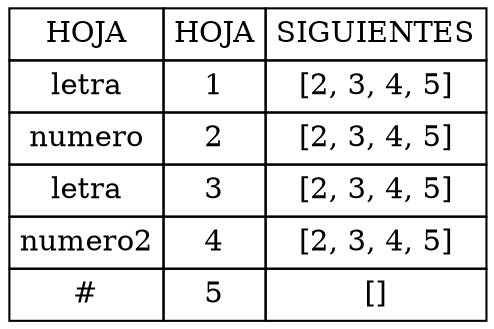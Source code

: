  digraph html {
abc [shape=none, margin=0, label=<
<TABLE BORDER="0" CELLBORDER="1" CELLSPACING="0" CELLPADDING="4"><tr><td>HOJA</td><td>HOJA</td><td>SIGUIENTES</td></tr><tr><td>letra</td><td>1</td><td>[2, 3, 4, 5]</td></tr><tr><td>numero</td><td>2</td><td>[2, 3, 4, 5]</td></tr><tr><td>letra</td><td>3</td><td>[2, 3, 4, 5]</td></tr><tr><td>numero2</td><td>4</td><td>[2, 3, 4, 5]</td></tr><tr><td>#</td><td>5</td><td>[]</td></tr></TABLE>>];
}
